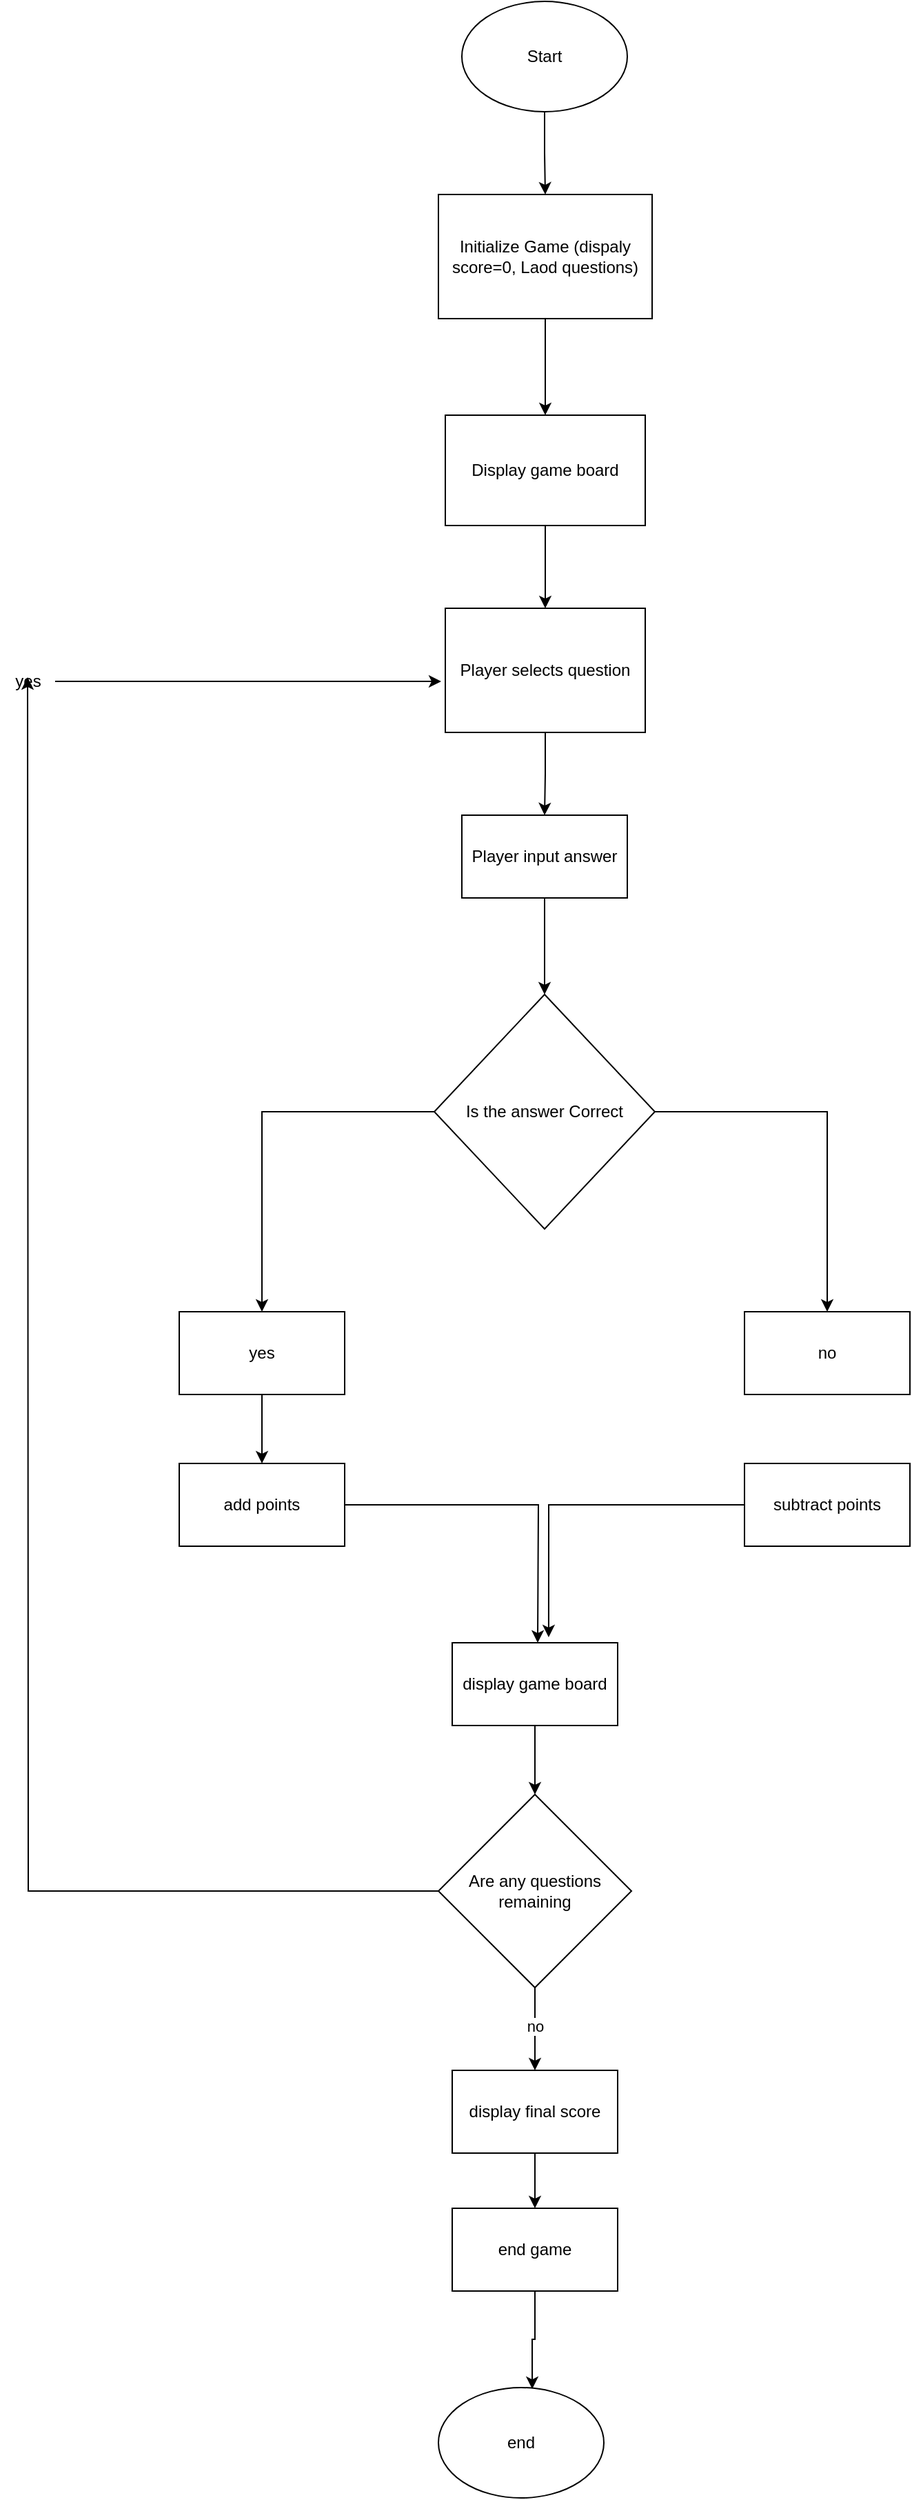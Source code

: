 <mxfile version="28.2.5">
  <diagram name="Page-1" id="BQsDJucPVqRGzlALcZ2R">
    <mxGraphModel dx="1056" dy="1038" grid="1" gridSize="10" guides="1" tooltips="1" connect="1" arrows="1" fold="1" page="1" pageScale="1" pageWidth="850" pageHeight="1100" math="0" shadow="0">
      <root>
        <mxCell id="0" />
        <mxCell id="1" parent="0" />
        <mxCell id="1bkWPQ7dRQBSRgwhLoXd-5" style="edgeStyle=orthogonalEdgeStyle;rounded=0;orthogonalLoop=1;jettySize=auto;html=1;entryX=0.5;entryY=0;entryDx=0;entryDy=0;" edge="1" parent="1" source="1bkWPQ7dRQBSRgwhLoXd-1" target="1bkWPQ7dRQBSRgwhLoXd-2">
          <mxGeometry relative="1" as="geometry" />
        </mxCell>
        <mxCell id="1bkWPQ7dRQBSRgwhLoXd-1" value="Start" style="ellipse;whiteSpace=wrap;html=1;" vertex="1" parent="1">
          <mxGeometry x="365" y="10" width="120" height="80" as="geometry" />
        </mxCell>
        <mxCell id="1bkWPQ7dRQBSRgwhLoXd-6" style="edgeStyle=orthogonalEdgeStyle;rounded=0;orthogonalLoop=1;jettySize=auto;html=1;entryX=0.5;entryY=0;entryDx=0;entryDy=0;" edge="1" parent="1" source="1bkWPQ7dRQBSRgwhLoXd-2" target="1bkWPQ7dRQBSRgwhLoXd-3">
          <mxGeometry relative="1" as="geometry" />
        </mxCell>
        <mxCell id="1bkWPQ7dRQBSRgwhLoXd-2" value="Initialize Game (dispaly score=0, Laod questions)" style="rounded=0;whiteSpace=wrap;html=1;" vertex="1" parent="1">
          <mxGeometry x="348" y="150" width="155" height="90" as="geometry" />
        </mxCell>
        <mxCell id="1bkWPQ7dRQBSRgwhLoXd-10" style="edgeStyle=orthogonalEdgeStyle;rounded=0;orthogonalLoop=1;jettySize=auto;html=1;entryX=0.5;entryY=0;entryDx=0;entryDy=0;" edge="1" parent="1" source="1bkWPQ7dRQBSRgwhLoXd-3" target="1bkWPQ7dRQBSRgwhLoXd-8">
          <mxGeometry relative="1" as="geometry" />
        </mxCell>
        <mxCell id="1bkWPQ7dRQBSRgwhLoXd-3" value="Display game board" style="rounded=0;whiteSpace=wrap;html=1;" vertex="1" parent="1">
          <mxGeometry x="353" y="310" width="145" height="80" as="geometry" />
        </mxCell>
        <mxCell id="1bkWPQ7dRQBSRgwhLoXd-34" style="edgeStyle=orthogonalEdgeStyle;rounded=0;orthogonalLoop=1;jettySize=auto;html=1;" edge="1" parent="1" source="1bkWPQ7dRQBSRgwhLoXd-4" target="1bkWPQ7dRQBSRgwhLoXd-33">
          <mxGeometry relative="1" as="geometry" />
        </mxCell>
        <mxCell id="1bkWPQ7dRQBSRgwhLoXd-39" value="no" style="edgeLabel;html=1;align=center;verticalAlign=middle;resizable=0;points=[];" vertex="1" connectable="0" parent="1bkWPQ7dRQBSRgwhLoXd-34">
          <mxGeometry x="-0.067" relative="1" as="geometry">
            <mxPoint as="offset" />
          </mxGeometry>
        </mxCell>
        <mxCell id="1bkWPQ7dRQBSRgwhLoXd-40" style="edgeStyle=orthogonalEdgeStyle;rounded=0;orthogonalLoop=1;jettySize=auto;html=1;" edge="1" parent="1" source="1bkWPQ7dRQBSRgwhLoXd-4">
          <mxGeometry relative="1" as="geometry">
            <mxPoint x="50" y="500" as="targetPoint" />
          </mxGeometry>
        </mxCell>
        <mxCell id="1bkWPQ7dRQBSRgwhLoXd-4" value="Are any questions remaining" style="rhombus;whiteSpace=wrap;html=1;" vertex="1" parent="1">
          <mxGeometry x="348" y="1310" width="140" height="140" as="geometry" />
        </mxCell>
        <mxCell id="1bkWPQ7dRQBSRgwhLoXd-11" style="edgeStyle=orthogonalEdgeStyle;rounded=0;orthogonalLoop=1;jettySize=auto;html=1;" edge="1" parent="1" source="1bkWPQ7dRQBSRgwhLoXd-8" target="1bkWPQ7dRQBSRgwhLoXd-9">
          <mxGeometry relative="1" as="geometry" />
        </mxCell>
        <mxCell id="1bkWPQ7dRQBSRgwhLoXd-8" value="Player selects question" style="rounded=0;whiteSpace=wrap;html=1;" vertex="1" parent="1">
          <mxGeometry x="353" y="450" width="145" height="90" as="geometry" />
        </mxCell>
        <mxCell id="1bkWPQ7dRQBSRgwhLoXd-15" style="edgeStyle=orthogonalEdgeStyle;rounded=0;orthogonalLoop=1;jettySize=auto;html=1;" edge="1" parent="1" source="1bkWPQ7dRQBSRgwhLoXd-9" target="1bkWPQ7dRQBSRgwhLoXd-13">
          <mxGeometry relative="1" as="geometry" />
        </mxCell>
        <mxCell id="1bkWPQ7dRQBSRgwhLoXd-9" value="Player input answer" style="rounded=0;whiteSpace=wrap;html=1;" vertex="1" parent="1">
          <mxGeometry x="365" y="600" width="120" height="60" as="geometry" />
        </mxCell>
        <mxCell id="1bkWPQ7dRQBSRgwhLoXd-20" style="edgeStyle=orthogonalEdgeStyle;rounded=0;orthogonalLoop=1;jettySize=auto;html=1;entryX=0.5;entryY=0;entryDx=0;entryDy=0;" edge="1" parent="1" source="1bkWPQ7dRQBSRgwhLoXd-13" target="1bkWPQ7dRQBSRgwhLoXd-17">
          <mxGeometry relative="1" as="geometry" />
        </mxCell>
        <mxCell id="1bkWPQ7dRQBSRgwhLoXd-21" style="edgeStyle=orthogonalEdgeStyle;rounded=0;orthogonalLoop=1;jettySize=auto;html=1;entryX=0.5;entryY=0;entryDx=0;entryDy=0;" edge="1" parent="1" source="1bkWPQ7dRQBSRgwhLoXd-13" target="1bkWPQ7dRQBSRgwhLoXd-16">
          <mxGeometry relative="1" as="geometry" />
        </mxCell>
        <mxCell id="1bkWPQ7dRQBSRgwhLoXd-13" value="Is the answer Correct" style="rhombus;whiteSpace=wrap;html=1;" vertex="1" parent="1">
          <mxGeometry x="345" y="730" width="160" height="170" as="geometry" />
        </mxCell>
        <mxCell id="1bkWPQ7dRQBSRgwhLoXd-23" style="edgeStyle=orthogonalEdgeStyle;rounded=0;orthogonalLoop=1;jettySize=auto;html=1;entryX=0.5;entryY=0;entryDx=0;entryDy=0;" edge="1" parent="1" source="1bkWPQ7dRQBSRgwhLoXd-16" target="1bkWPQ7dRQBSRgwhLoXd-22">
          <mxGeometry relative="1" as="geometry" />
        </mxCell>
        <mxCell id="1bkWPQ7dRQBSRgwhLoXd-16" value="yes" style="rounded=0;whiteSpace=wrap;html=1;" vertex="1" parent="1">
          <mxGeometry x="160" y="960" width="120" height="60" as="geometry" />
        </mxCell>
        <mxCell id="1bkWPQ7dRQBSRgwhLoXd-17" value="no" style="rounded=0;whiteSpace=wrap;html=1;" vertex="1" parent="1">
          <mxGeometry x="570" y="960" width="120" height="60" as="geometry" />
        </mxCell>
        <mxCell id="1bkWPQ7dRQBSRgwhLoXd-28" style="edgeStyle=orthogonalEdgeStyle;rounded=0;orthogonalLoop=1;jettySize=auto;html=1;" edge="1" parent="1" source="1bkWPQ7dRQBSRgwhLoXd-22">
          <mxGeometry relative="1" as="geometry">
            <mxPoint x="420" y="1200" as="targetPoint" />
          </mxGeometry>
        </mxCell>
        <mxCell id="1bkWPQ7dRQBSRgwhLoXd-22" value="add points" style="rounded=0;whiteSpace=wrap;html=1;" vertex="1" parent="1">
          <mxGeometry x="160" y="1070" width="120" height="60" as="geometry" />
        </mxCell>
        <mxCell id="1bkWPQ7dRQBSRgwhLoXd-24" value="subtract points" style="rounded=0;whiteSpace=wrap;html=1;" vertex="1" parent="1">
          <mxGeometry x="570" y="1070" width="120" height="60" as="geometry" />
        </mxCell>
        <mxCell id="1bkWPQ7dRQBSRgwhLoXd-32" style="edgeStyle=orthogonalEdgeStyle;rounded=0;orthogonalLoop=1;jettySize=auto;html=1;" edge="1" parent="1" source="1bkWPQ7dRQBSRgwhLoXd-29" target="1bkWPQ7dRQBSRgwhLoXd-4">
          <mxGeometry relative="1" as="geometry" />
        </mxCell>
        <mxCell id="1bkWPQ7dRQBSRgwhLoXd-29" value="display game board" style="rounded=0;whiteSpace=wrap;html=1;" vertex="1" parent="1">
          <mxGeometry x="358" y="1200" width="120" height="60" as="geometry" />
        </mxCell>
        <mxCell id="1bkWPQ7dRQBSRgwhLoXd-31" style="edgeStyle=orthogonalEdgeStyle;rounded=0;orthogonalLoop=1;jettySize=auto;html=1;entryX=0.583;entryY=-0.067;entryDx=0;entryDy=0;entryPerimeter=0;" edge="1" parent="1" source="1bkWPQ7dRQBSRgwhLoXd-24" target="1bkWPQ7dRQBSRgwhLoXd-29">
          <mxGeometry relative="1" as="geometry" />
        </mxCell>
        <mxCell id="1bkWPQ7dRQBSRgwhLoXd-37" style="edgeStyle=orthogonalEdgeStyle;rounded=0;orthogonalLoop=1;jettySize=auto;html=1;entryX=0.5;entryY=0;entryDx=0;entryDy=0;" edge="1" parent="1" source="1bkWPQ7dRQBSRgwhLoXd-33" target="1bkWPQ7dRQBSRgwhLoXd-35">
          <mxGeometry relative="1" as="geometry" />
        </mxCell>
        <mxCell id="1bkWPQ7dRQBSRgwhLoXd-33" value="display final score" style="rounded=0;whiteSpace=wrap;html=1;" vertex="1" parent="1">
          <mxGeometry x="358" y="1510" width="120" height="60" as="geometry" />
        </mxCell>
        <mxCell id="1bkWPQ7dRQBSRgwhLoXd-35" value="end game" style="rounded=0;whiteSpace=wrap;html=1;" vertex="1" parent="1">
          <mxGeometry x="358" y="1610" width="120" height="60" as="geometry" />
        </mxCell>
        <mxCell id="1bkWPQ7dRQBSRgwhLoXd-36" value="end" style="ellipse;whiteSpace=wrap;html=1;" vertex="1" parent="1">
          <mxGeometry x="348" y="1740" width="120" height="80" as="geometry" />
        </mxCell>
        <mxCell id="1bkWPQ7dRQBSRgwhLoXd-38" style="edgeStyle=orthogonalEdgeStyle;rounded=0;orthogonalLoop=1;jettySize=auto;html=1;entryX=0.567;entryY=0.013;entryDx=0;entryDy=0;entryPerimeter=0;" edge="1" parent="1" source="1bkWPQ7dRQBSRgwhLoXd-35" target="1bkWPQ7dRQBSRgwhLoXd-36">
          <mxGeometry relative="1" as="geometry" />
        </mxCell>
        <mxCell id="1bkWPQ7dRQBSRgwhLoXd-44" style="edgeStyle=orthogonalEdgeStyle;rounded=0;orthogonalLoop=1;jettySize=auto;html=1;" edge="1" parent="1" source="1bkWPQ7dRQBSRgwhLoXd-41">
          <mxGeometry relative="1" as="geometry">
            <mxPoint x="350" y="503" as="targetPoint" />
          </mxGeometry>
        </mxCell>
        <mxCell id="1bkWPQ7dRQBSRgwhLoXd-41" value="yes" style="text;html=1;align=center;verticalAlign=middle;resizable=0;points=[];autosize=1;strokeColor=none;fillColor=none;" vertex="1" parent="1">
          <mxGeometry x="30" y="488" width="40" height="30" as="geometry" />
        </mxCell>
      </root>
    </mxGraphModel>
  </diagram>
</mxfile>
